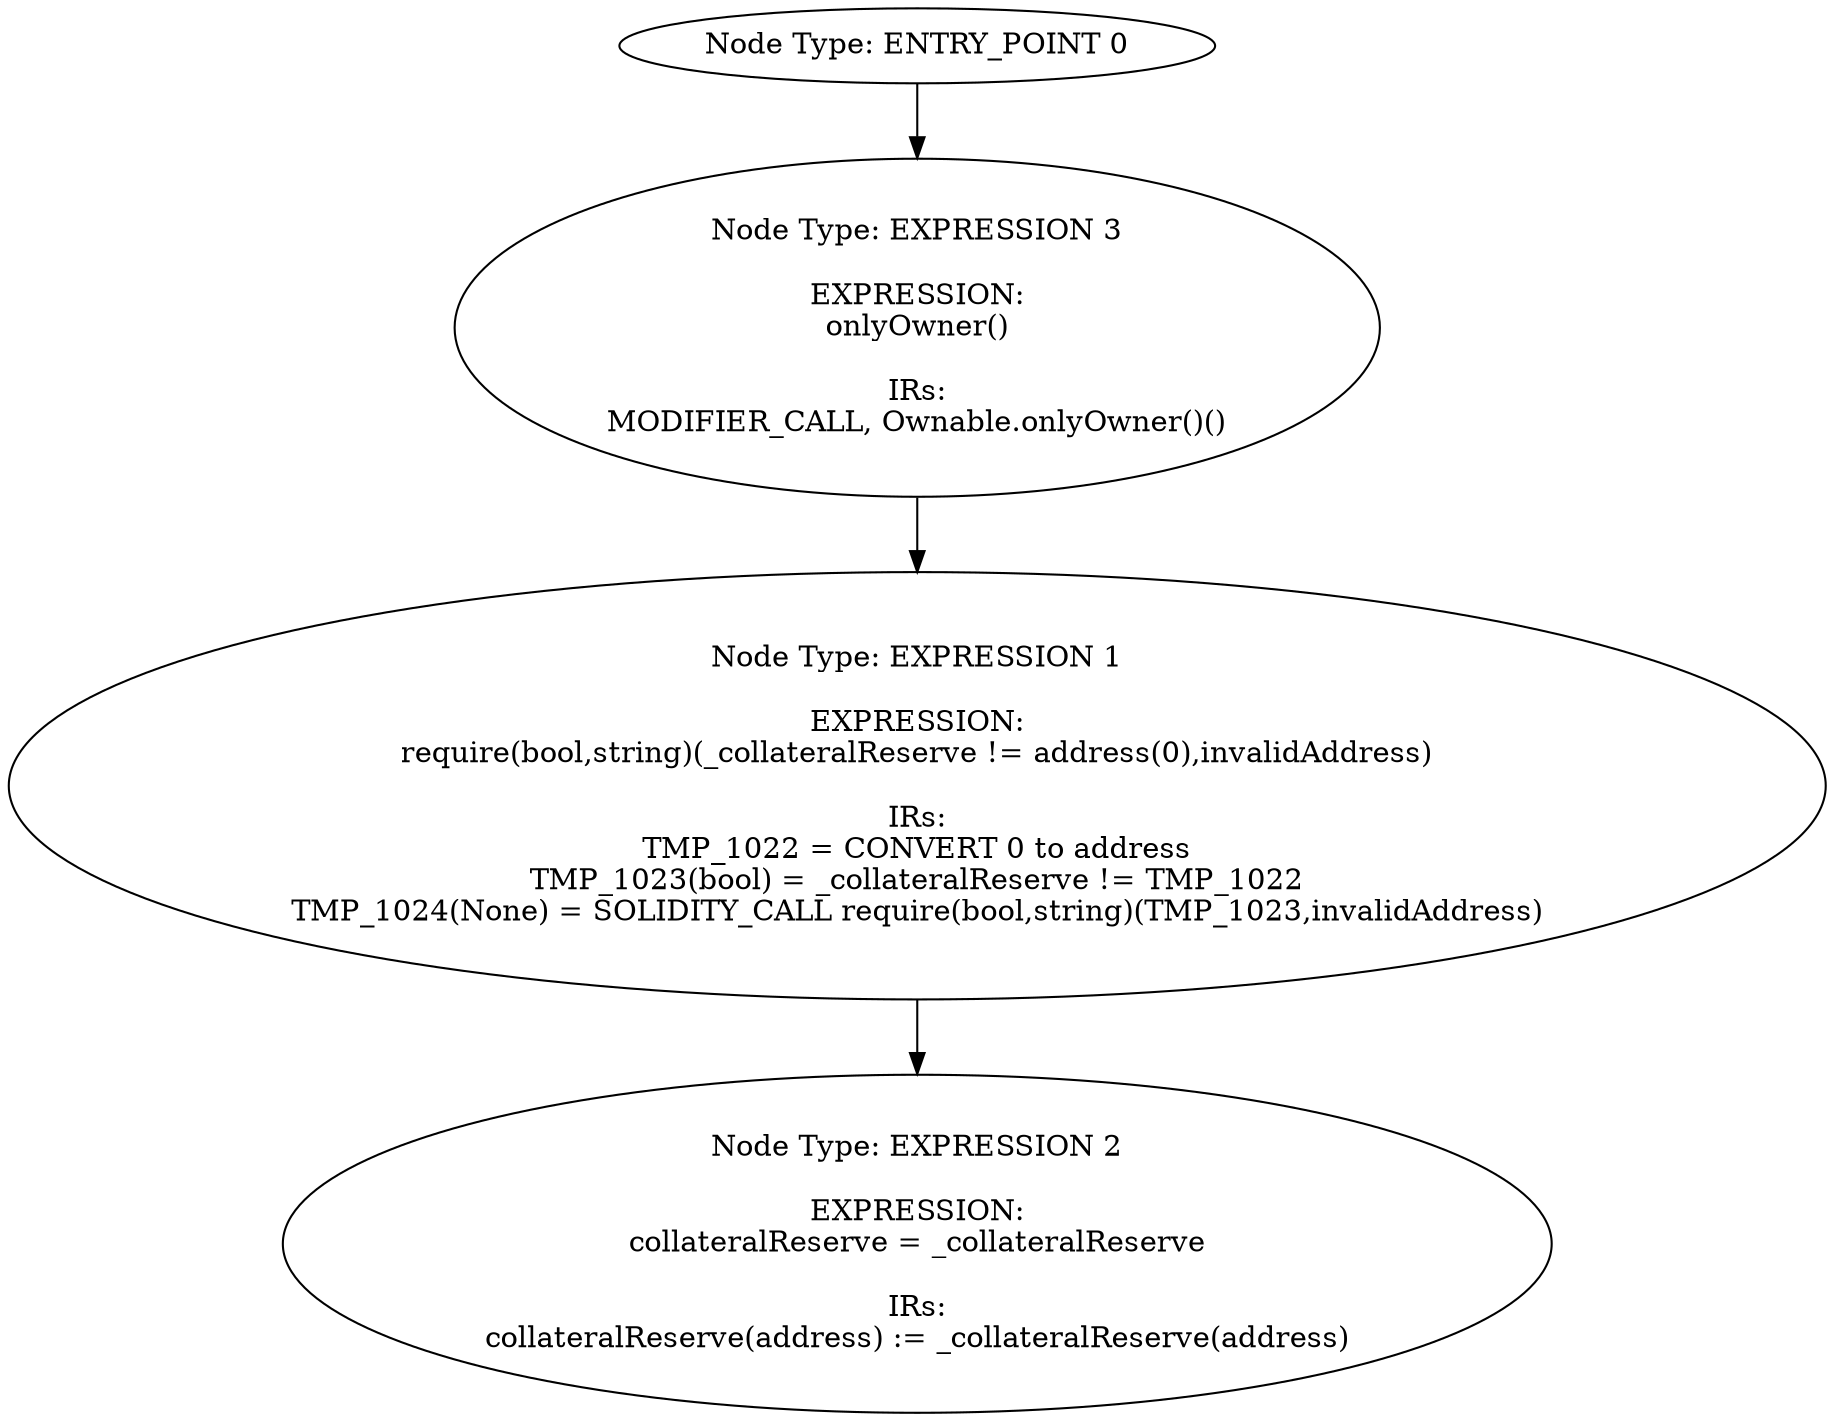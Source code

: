 digraph{
0[label="Node Type: ENTRY_POINT 0
"];
0->3;
1[label="Node Type: EXPRESSION 1

EXPRESSION:
require(bool,string)(_collateralReserve != address(0),invalidAddress)

IRs:
TMP_1022 = CONVERT 0 to address
TMP_1023(bool) = _collateralReserve != TMP_1022
TMP_1024(None) = SOLIDITY_CALL require(bool,string)(TMP_1023,invalidAddress)"];
1->2;
2[label="Node Type: EXPRESSION 2

EXPRESSION:
collateralReserve = _collateralReserve

IRs:
collateralReserve(address) := _collateralReserve(address)"];
3[label="Node Type: EXPRESSION 3

EXPRESSION:
onlyOwner()

IRs:
MODIFIER_CALL, Ownable.onlyOwner()()"];
3->1;
}
